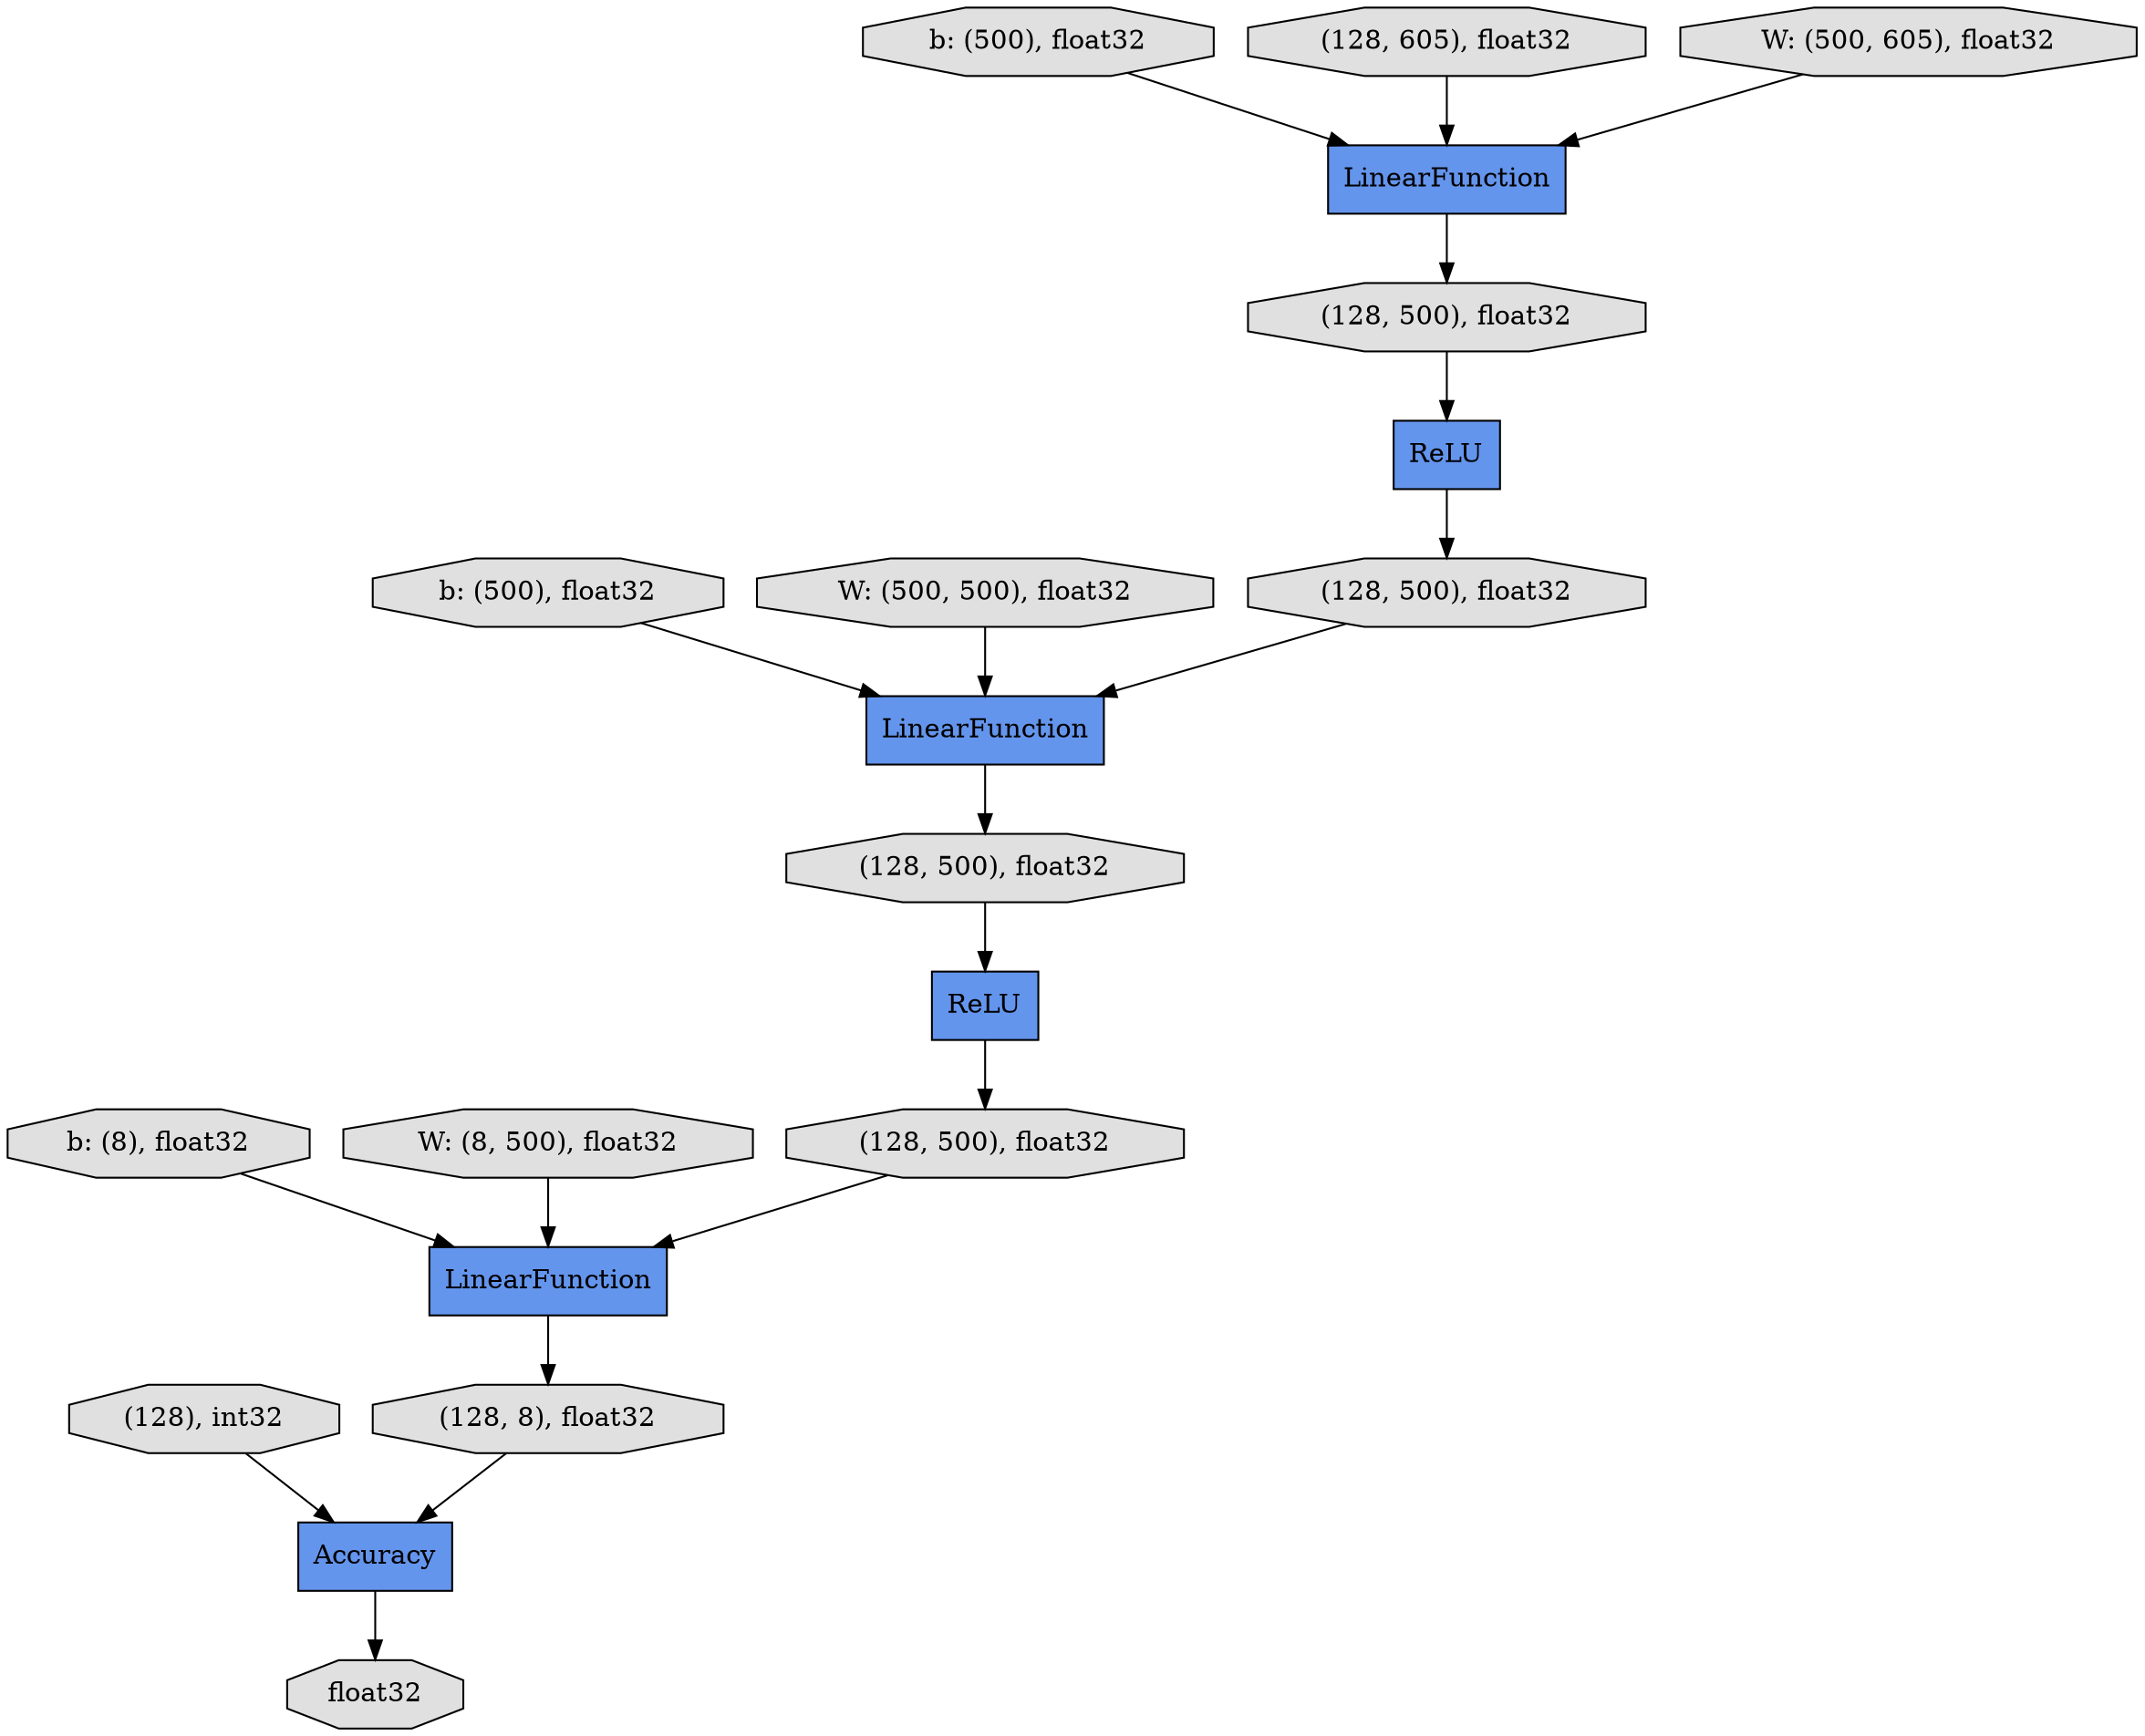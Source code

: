 digraph graphname{rankdir=TB;4572768976 [shape="record",style="filled",fillcolor="#6495ED",label="LinearFunction"];4575162448 [shape="octagon",style="filled",fillcolor="#E0E0E0",label="(128), int32"];4572767504 [shape="octagon",style="filled",fillcolor="#E0E0E0",label="(128, 500), float32"];4548813776 [shape="octagon",style="filled",fillcolor="#E0E0E0",label="b: (500), float32"];4572730512 [shape="octagon",style="filled",fillcolor="#E0E0E0",label="b: (500), float32"];4572766736 [shape="octagon",style="filled",fillcolor="#E0E0E0",label="(128, 605), float32"];4575162576 [shape="octagon",style="filled",fillcolor="#E0E0E0",label="float32"];4572770000 [shape="record",style="filled",fillcolor="#6495ED",label="Accuracy"];4572770064 [shape="octagon",style="filled",fillcolor="#E0E0E0",label="(128, 8), float32"];4548813264 [shape="octagon",style="filled",fillcolor="#E0E0E0",label="W: (500, 605), float32"];4572729552 [shape="octagon",style="filled",fillcolor="#E0E0E0",label="b: (8), float32"];4572766544 [shape="record",style="filled",fillcolor="#6495ED",label="LinearFunction"];4572766864 [shape="record",style="filled",fillcolor="#6495ED",label="LinearFunction"];4572731856 [shape="octagon",style="filled",fillcolor="#E0E0E0",label="W: (500, 500), float32"];4572769168 [shape="octagon",style="filled",fillcolor="#E0E0E0",label="(128, 500), float32"];4572769552 [shape="record",style="filled",fillcolor="#6495ED",label="ReLU"];4572769808 [shape="octagon",style="filled",fillcolor="#E0E0E0",label="(128, 500), float32"];4572768784 [shape="record",style="filled",fillcolor="#6495ED",label="ReLU"];4572770256 [shape="octagon",style="filled",fillcolor="#E0E0E0",label="(128, 500), float32"];4572730192 [shape="octagon",style="filled",fillcolor="#E0E0E0",label="W: (8, 500), float32"];4572770256 -> 4572769552;4572730192 -> 4572766544;4548813776 -> 4572766864;4572769168 -> 4572768976;4548813264 -> 4572766864;4572769808 -> 4572768784;4575162448 -> 4572770000;4572769552 -> 4572767504;4572767504 -> 4572766544;4572766864 -> 4572769808;4572768784 -> 4572769168;4572768976 -> 4572770256;4572766544 -> 4572770064;4572770064 -> 4572770000;4572731856 -> 4572768976;4572766736 -> 4572766864;4572729552 -> 4572766544;4572730512 -> 4572768976;4572770000 -> 4575162576;}